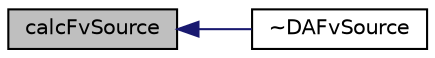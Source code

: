 digraph "calcFvSource"
{
  bgcolor="transparent";
  edge [fontname="Helvetica",fontsize="10",labelfontname="Helvetica",labelfontsize="10"];
  node [fontname="Helvetica",fontsize="10",shape=record];
  rankdir="LR";
  Node25 [label="calcFvSource",height=0.2,width=0.4,color="black", fillcolor="grey75", style="filled", fontcolor="black"];
  Node25 -> Node26 [dir="back",color="midnightblue",fontsize="10",style="solid",fontname="Helvetica"];
  Node26 [label="~DAFvSource",height=0.2,width=0.4,color="black",URL="$classFoam_1_1DAFvSource.html#a40967f2927ac37eedf465bbc5e312822"];
}
